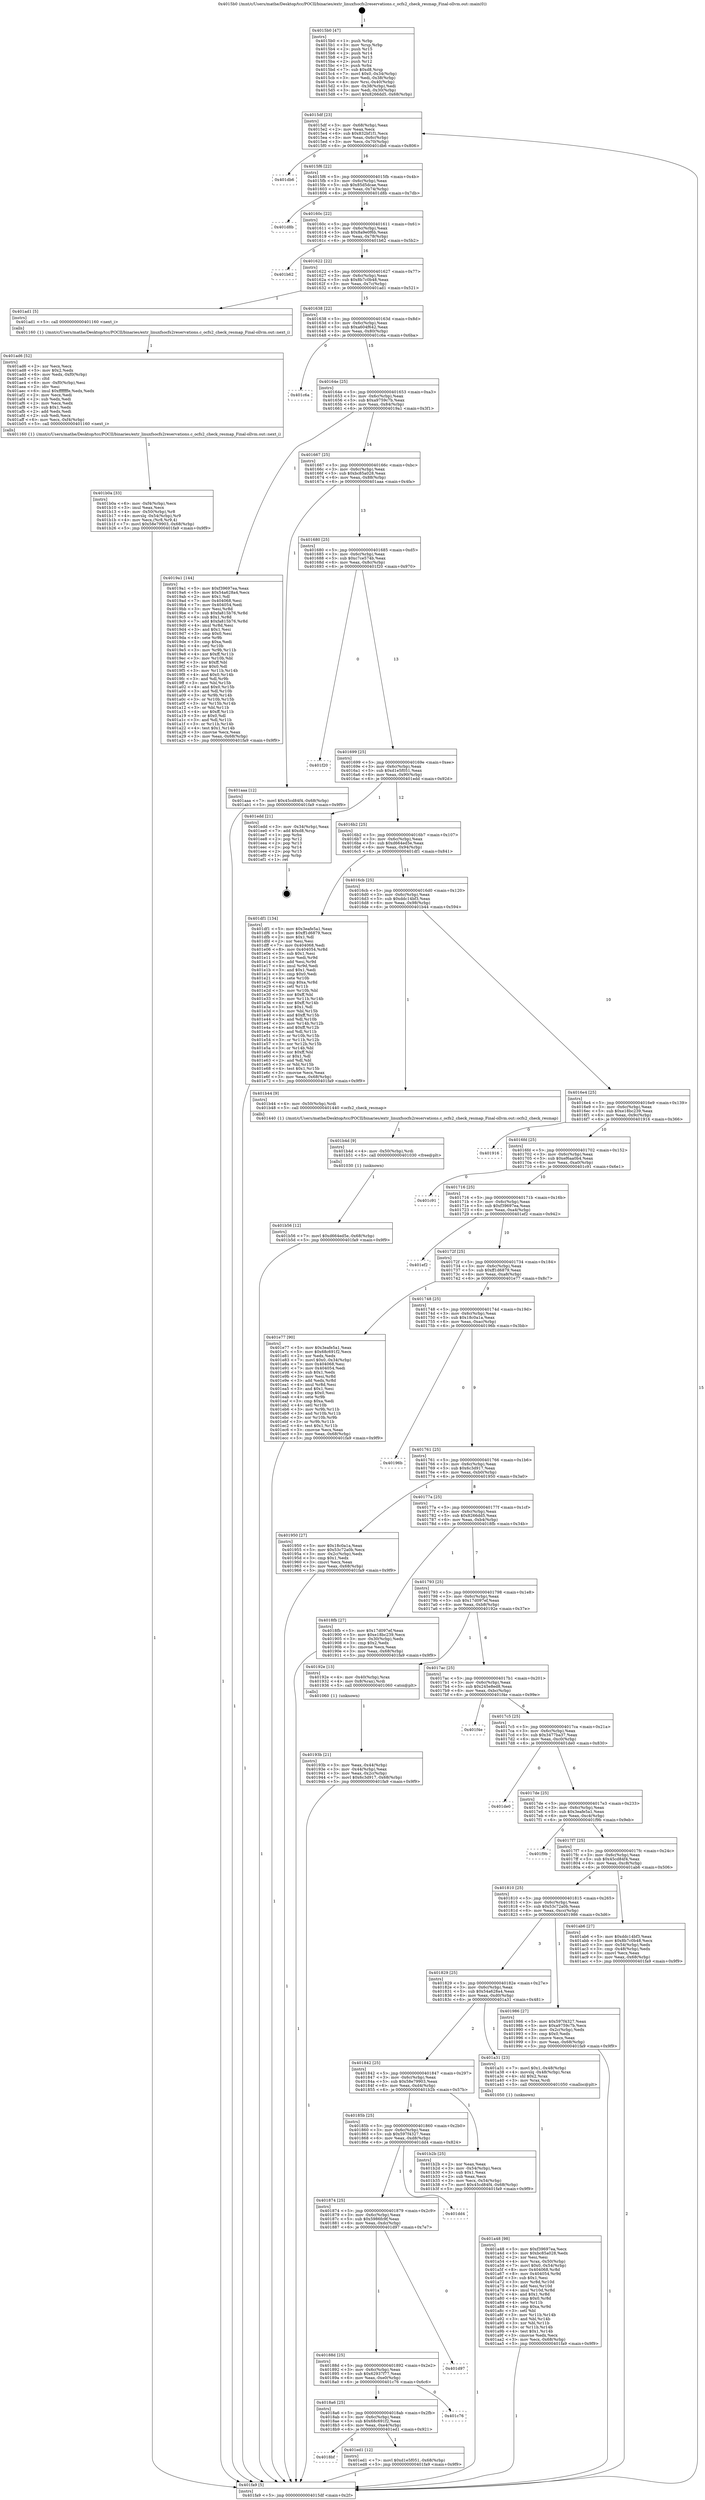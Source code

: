 digraph "0x4015b0" {
  label = "0x4015b0 (/mnt/c/Users/mathe/Desktop/tcc/POCII/binaries/extr_linuxfsocfs2reservations.c_ocfs2_check_resmap_Final-ollvm.out::main(0))"
  labelloc = "t"
  node[shape=record]

  Entry [label="",width=0.3,height=0.3,shape=circle,fillcolor=black,style=filled]
  "0x4015df" [label="{
     0x4015df [23]\l
     | [instrs]\l
     &nbsp;&nbsp;0x4015df \<+3\>: mov -0x68(%rbp),%eax\l
     &nbsp;&nbsp;0x4015e2 \<+2\>: mov %eax,%ecx\l
     &nbsp;&nbsp;0x4015e4 \<+6\>: sub $0x832bf1f1,%ecx\l
     &nbsp;&nbsp;0x4015ea \<+3\>: mov %eax,-0x6c(%rbp)\l
     &nbsp;&nbsp;0x4015ed \<+3\>: mov %ecx,-0x70(%rbp)\l
     &nbsp;&nbsp;0x4015f0 \<+6\>: je 0000000000401db6 \<main+0x806\>\l
  }"]
  "0x401db6" [label="{
     0x401db6\l
  }", style=dashed]
  "0x4015f6" [label="{
     0x4015f6 [22]\l
     | [instrs]\l
     &nbsp;&nbsp;0x4015f6 \<+5\>: jmp 00000000004015fb \<main+0x4b\>\l
     &nbsp;&nbsp;0x4015fb \<+3\>: mov -0x6c(%rbp),%eax\l
     &nbsp;&nbsp;0x4015fe \<+5\>: sub $0x85d5dcae,%eax\l
     &nbsp;&nbsp;0x401603 \<+3\>: mov %eax,-0x74(%rbp)\l
     &nbsp;&nbsp;0x401606 \<+6\>: je 0000000000401d8b \<main+0x7db\>\l
  }"]
  Exit [label="",width=0.3,height=0.3,shape=circle,fillcolor=black,style=filled,peripheries=2]
  "0x401d8b" [label="{
     0x401d8b\l
  }", style=dashed]
  "0x40160c" [label="{
     0x40160c [22]\l
     | [instrs]\l
     &nbsp;&nbsp;0x40160c \<+5\>: jmp 0000000000401611 \<main+0x61\>\l
     &nbsp;&nbsp;0x401611 \<+3\>: mov -0x6c(%rbp),%eax\l
     &nbsp;&nbsp;0x401614 \<+5\>: sub $0x8a9e0f6b,%eax\l
     &nbsp;&nbsp;0x401619 \<+3\>: mov %eax,-0x78(%rbp)\l
     &nbsp;&nbsp;0x40161c \<+6\>: je 0000000000401b62 \<main+0x5b2\>\l
  }"]
  "0x4018bf" [label="{
     0x4018bf\l
  }", style=dashed]
  "0x401b62" [label="{
     0x401b62\l
  }", style=dashed]
  "0x401622" [label="{
     0x401622 [22]\l
     | [instrs]\l
     &nbsp;&nbsp;0x401622 \<+5\>: jmp 0000000000401627 \<main+0x77\>\l
     &nbsp;&nbsp;0x401627 \<+3\>: mov -0x6c(%rbp),%eax\l
     &nbsp;&nbsp;0x40162a \<+5\>: sub $0x8b7c0b48,%eax\l
     &nbsp;&nbsp;0x40162f \<+3\>: mov %eax,-0x7c(%rbp)\l
     &nbsp;&nbsp;0x401632 \<+6\>: je 0000000000401ad1 \<main+0x521\>\l
  }"]
  "0x401ed1" [label="{
     0x401ed1 [12]\l
     | [instrs]\l
     &nbsp;&nbsp;0x401ed1 \<+7\>: movl $0xd1e5f051,-0x68(%rbp)\l
     &nbsp;&nbsp;0x401ed8 \<+5\>: jmp 0000000000401fa9 \<main+0x9f9\>\l
  }"]
  "0x401ad1" [label="{
     0x401ad1 [5]\l
     | [instrs]\l
     &nbsp;&nbsp;0x401ad1 \<+5\>: call 0000000000401160 \<next_i\>\l
     | [calls]\l
     &nbsp;&nbsp;0x401160 \{1\} (/mnt/c/Users/mathe/Desktop/tcc/POCII/binaries/extr_linuxfsocfs2reservations.c_ocfs2_check_resmap_Final-ollvm.out::next_i)\l
  }"]
  "0x401638" [label="{
     0x401638 [22]\l
     | [instrs]\l
     &nbsp;&nbsp;0x401638 \<+5\>: jmp 000000000040163d \<main+0x8d\>\l
     &nbsp;&nbsp;0x40163d \<+3\>: mov -0x6c(%rbp),%eax\l
     &nbsp;&nbsp;0x401640 \<+5\>: sub $0xa604f642,%eax\l
     &nbsp;&nbsp;0x401645 \<+3\>: mov %eax,-0x80(%rbp)\l
     &nbsp;&nbsp;0x401648 \<+6\>: je 0000000000401c6a \<main+0x6ba\>\l
  }"]
  "0x4018a6" [label="{
     0x4018a6 [25]\l
     | [instrs]\l
     &nbsp;&nbsp;0x4018a6 \<+5\>: jmp 00000000004018ab \<main+0x2fb\>\l
     &nbsp;&nbsp;0x4018ab \<+3\>: mov -0x6c(%rbp),%eax\l
     &nbsp;&nbsp;0x4018ae \<+5\>: sub $0x68c691f2,%eax\l
     &nbsp;&nbsp;0x4018b3 \<+6\>: mov %eax,-0xe4(%rbp)\l
     &nbsp;&nbsp;0x4018b9 \<+6\>: je 0000000000401ed1 \<main+0x921\>\l
  }"]
  "0x401c6a" [label="{
     0x401c6a\l
  }", style=dashed]
  "0x40164e" [label="{
     0x40164e [25]\l
     | [instrs]\l
     &nbsp;&nbsp;0x40164e \<+5\>: jmp 0000000000401653 \<main+0xa3\>\l
     &nbsp;&nbsp;0x401653 \<+3\>: mov -0x6c(%rbp),%eax\l
     &nbsp;&nbsp;0x401656 \<+5\>: sub $0xa9759c7b,%eax\l
     &nbsp;&nbsp;0x40165b \<+6\>: mov %eax,-0x84(%rbp)\l
     &nbsp;&nbsp;0x401661 \<+6\>: je 00000000004019a1 \<main+0x3f1\>\l
  }"]
  "0x401c76" [label="{
     0x401c76\l
  }", style=dashed]
  "0x4019a1" [label="{
     0x4019a1 [144]\l
     | [instrs]\l
     &nbsp;&nbsp;0x4019a1 \<+5\>: mov $0xf39697ea,%eax\l
     &nbsp;&nbsp;0x4019a6 \<+5\>: mov $0x54a628a4,%ecx\l
     &nbsp;&nbsp;0x4019ab \<+2\>: mov $0x1,%dl\l
     &nbsp;&nbsp;0x4019ad \<+7\>: mov 0x404068,%esi\l
     &nbsp;&nbsp;0x4019b4 \<+7\>: mov 0x404054,%edi\l
     &nbsp;&nbsp;0x4019bb \<+3\>: mov %esi,%r8d\l
     &nbsp;&nbsp;0x4019be \<+7\>: sub $0xfa815b76,%r8d\l
     &nbsp;&nbsp;0x4019c5 \<+4\>: sub $0x1,%r8d\l
     &nbsp;&nbsp;0x4019c9 \<+7\>: add $0xfa815b76,%r8d\l
     &nbsp;&nbsp;0x4019d0 \<+4\>: imul %r8d,%esi\l
     &nbsp;&nbsp;0x4019d4 \<+3\>: and $0x1,%esi\l
     &nbsp;&nbsp;0x4019d7 \<+3\>: cmp $0x0,%esi\l
     &nbsp;&nbsp;0x4019da \<+4\>: sete %r9b\l
     &nbsp;&nbsp;0x4019de \<+3\>: cmp $0xa,%edi\l
     &nbsp;&nbsp;0x4019e1 \<+4\>: setl %r10b\l
     &nbsp;&nbsp;0x4019e5 \<+3\>: mov %r9b,%r11b\l
     &nbsp;&nbsp;0x4019e8 \<+4\>: xor $0xff,%r11b\l
     &nbsp;&nbsp;0x4019ec \<+3\>: mov %r10b,%bl\l
     &nbsp;&nbsp;0x4019ef \<+3\>: xor $0xff,%bl\l
     &nbsp;&nbsp;0x4019f2 \<+3\>: xor $0x0,%dl\l
     &nbsp;&nbsp;0x4019f5 \<+3\>: mov %r11b,%r14b\l
     &nbsp;&nbsp;0x4019f8 \<+4\>: and $0x0,%r14b\l
     &nbsp;&nbsp;0x4019fc \<+3\>: and %dl,%r9b\l
     &nbsp;&nbsp;0x4019ff \<+3\>: mov %bl,%r15b\l
     &nbsp;&nbsp;0x401a02 \<+4\>: and $0x0,%r15b\l
     &nbsp;&nbsp;0x401a06 \<+3\>: and %dl,%r10b\l
     &nbsp;&nbsp;0x401a09 \<+3\>: or %r9b,%r14b\l
     &nbsp;&nbsp;0x401a0c \<+3\>: or %r10b,%r15b\l
     &nbsp;&nbsp;0x401a0f \<+3\>: xor %r15b,%r14b\l
     &nbsp;&nbsp;0x401a12 \<+3\>: or %bl,%r11b\l
     &nbsp;&nbsp;0x401a15 \<+4\>: xor $0xff,%r11b\l
     &nbsp;&nbsp;0x401a19 \<+3\>: or $0x0,%dl\l
     &nbsp;&nbsp;0x401a1c \<+3\>: and %dl,%r11b\l
     &nbsp;&nbsp;0x401a1f \<+3\>: or %r11b,%r14b\l
     &nbsp;&nbsp;0x401a22 \<+4\>: test $0x1,%r14b\l
     &nbsp;&nbsp;0x401a26 \<+3\>: cmovne %ecx,%eax\l
     &nbsp;&nbsp;0x401a29 \<+3\>: mov %eax,-0x68(%rbp)\l
     &nbsp;&nbsp;0x401a2c \<+5\>: jmp 0000000000401fa9 \<main+0x9f9\>\l
  }"]
  "0x401667" [label="{
     0x401667 [25]\l
     | [instrs]\l
     &nbsp;&nbsp;0x401667 \<+5\>: jmp 000000000040166c \<main+0xbc\>\l
     &nbsp;&nbsp;0x40166c \<+3\>: mov -0x6c(%rbp),%eax\l
     &nbsp;&nbsp;0x40166f \<+5\>: sub $0xbc85a028,%eax\l
     &nbsp;&nbsp;0x401674 \<+6\>: mov %eax,-0x88(%rbp)\l
     &nbsp;&nbsp;0x40167a \<+6\>: je 0000000000401aaa \<main+0x4fa\>\l
  }"]
  "0x40188d" [label="{
     0x40188d [25]\l
     | [instrs]\l
     &nbsp;&nbsp;0x40188d \<+5\>: jmp 0000000000401892 \<main+0x2e2\>\l
     &nbsp;&nbsp;0x401892 \<+3\>: mov -0x6c(%rbp),%eax\l
     &nbsp;&nbsp;0x401895 \<+5\>: sub $0x62937f77,%eax\l
     &nbsp;&nbsp;0x40189a \<+6\>: mov %eax,-0xe0(%rbp)\l
     &nbsp;&nbsp;0x4018a0 \<+6\>: je 0000000000401c76 \<main+0x6c6\>\l
  }"]
  "0x401aaa" [label="{
     0x401aaa [12]\l
     | [instrs]\l
     &nbsp;&nbsp;0x401aaa \<+7\>: movl $0x45cd84f4,-0x68(%rbp)\l
     &nbsp;&nbsp;0x401ab1 \<+5\>: jmp 0000000000401fa9 \<main+0x9f9\>\l
  }"]
  "0x401680" [label="{
     0x401680 [25]\l
     | [instrs]\l
     &nbsp;&nbsp;0x401680 \<+5\>: jmp 0000000000401685 \<main+0xd5\>\l
     &nbsp;&nbsp;0x401685 \<+3\>: mov -0x6c(%rbp),%eax\l
     &nbsp;&nbsp;0x401688 \<+5\>: sub $0xc7ce574b,%eax\l
     &nbsp;&nbsp;0x40168d \<+6\>: mov %eax,-0x8c(%rbp)\l
     &nbsp;&nbsp;0x401693 \<+6\>: je 0000000000401f20 \<main+0x970\>\l
  }"]
  "0x401d97" [label="{
     0x401d97\l
  }", style=dashed]
  "0x401f20" [label="{
     0x401f20\l
  }", style=dashed]
  "0x401699" [label="{
     0x401699 [25]\l
     | [instrs]\l
     &nbsp;&nbsp;0x401699 \<+5\>: jmp 000000000040169e \<main+0xee\>\l
     &nbsp;&nbsp;0x40169e \<+3\>: mov -0x6c(%rbp),%eax\l
     &nbsp;&nbsp;0x4016a1 \<+5\>: sub $0xd1e5f051,%eax\l
     &nbsp;&nbsp;0x4016a6 \<+6\>: mov %eax,-0x90(%rbp)\l
     &nbsp;&nbsp;0x4016ac \<+6\>: je 0000000000401edd \<main+0x92d\>\l
  }"]
  "0x401874" [label="{
     0x401874 [25]\l
     | [instrs]\l
     &nbsp;&nbsp;0x401874 \<+5\>: jmp 0000000000401879 \<main+0x2c9\>\l
     &nbsp;&nbsp;0x401879 \<+3\>: mov -0x6c(%rbp),%eax\l
     &nbsp;&nbsp;0x40187c \<+5\>: sub $0x5986fc9f,%eax\l
     &nbsp;&nbsp;0x401881 \<+6\>: mov %eax,-0xdc(%rbp)\l
     &nbsp;&nbsp;0x401887 \<+6\>: je 0000000000401d97 \<main+0x7e7\>\l
  }"]
  "0x401edd" [label="{
     0x401edd [21]\l
     | [instrs]\l
     &nbsp;&nbsp;0x401edd \<+3\>: mov -0x34(%rbp),%eax\l
     &nbsp;&nbsp;0x401ee0 \<+7\>: add $0xd8,%rsp\l
     &nbsp;&nbsp;0x401ee7 \<+1\>: pop %rbx\l
     &nbsp;&nbsp;0x401ee8 \<+2\>: pop %r12\l
     &nbsp;&nbsp;0x401eea \<+2\>: pop %r13\l
     &nbsp;&nbsp;0x401eec \<+2\>: pop %r14\l
     &nbsp;&nbsp;0x401eee \<+2\>: pop %r15\l
     &nbsp;&nbsp;0x401ef0 \<+1\>: pop %rbp\l
     &nbsp;&nbsp;0x401ef1 \<+1\>: ret\l
  }"]
  "0x4016b2" [label="{
     0x4016b2 [25]\l
     | [instrs]\l
     &nbsp;&nbsp;0x4016b2 \<+5\>: jmp 00000000004016b7 \<main+0x107\>\l
     &nbsp;&nbsp;0x4016b7 \<+3\>: mov -0x6c(%rbp),%eax\l
     &nbsp;&nbsp;0x4016ba \<+5\>: sub $0xd664ed5e,%eax\l
     &nbsp;&nbsp;0x4016bf \<+6\>: mov %eax,-0x94(%rbp)\l
     &nbsp;&nbsp;0x4016c5 \<+6\>: je 0000000000401df1 \<main+0x841\>\l
  }"]
  "0x401dd4" [label="{
     0x401dd4\l
  }", style=dashed]
  "0x401df1" [label="{
     0x401df1 [134]\l
     | [instrs]\l
     &nbsp;&nbsp;0x401df1 \<+5\>: mov $0x3eafe5a1,%eax\l
     &nbsp;&nbsp;0x401df6 \<+5\>: mov $0xff1d6879,%ecx\l
     &nbsp;&nbsp;0x401dfb \<+2\>: mov $0x1,%dl\l
     &nbsp;&nbsp;0x401dfd \<+2\>: xor %esi,%esi\l
     &nbsp;&nbsp;0x401dff \<+7\>: mov 0x404068,%edi\l
     &nbsp;&nbsp;0x401e06 \<+8\>: mov 0x404054,%r8d\l
     &nbsp;&nbsp;0x401e0e \<+3\>: sub $0x1,%esi\l
     &nbsp;&nbsp;0x401e11 \<+3\>: mov %edi,%r9d\l
     &nbsp;&nbsp;0x401e14 \<+3\>: add %esi,%r9d\l
     &nbsp;&nbsp;0x401e17 \<+4\>: imul %r9d,%edi\l
     &nbsp;&nbsp;0x401e1b \<+3\>: and $0x1,%edi\l
     &nbsp;&nbsp;0x401e1e \<+3\>: cmp $0x0,%edi\l
     &nbsp;&nbsp;0x401e21 \<+4\>: sete %r10b\l
     &nbsp;&nbsp;0x401e25 \<+4\>: cmp $0xa,%r8d\l
     &nbsp;&nbsp;0x401e29 \<+4\>: setl %r11b\l
     &nbsp;&nbsp;0x401e2d \<+3\>: mov %r10b,%bl\l
     &nbsp;&nbsp;0x401e30 \<+3\>: xor $0xff,%bl\l
     &nbsp;&nbsp;0x401e33 \<+3\>: mov %r11b,%r14b\l
     &nbsp;&nbsp;0x401e36 \<+4\>: xor $0xff,%r14b\l
     &nbsp;&nbsp;0x401e3a \<+3\>: xor $0x1,%dl\l
     &nbsp;&nbsp;0x401e3d \<+3\>: mov %bl,%r15b\l
     &nbsp;&nbsp;0x401e40 \<+4\>: and $0xff,%r15b\l
     &nbsp;&nbsp;0x401e44 \<+3\>: and %dl,%r10b\l
     &nbsp;&nbsp;0x401e47 \<+3\>: mov %r14b,%r12b\l
     &nbsp;&nbsp;0x401e4a \<+4\>: and $0xff,%r12b\l
     &nbsp;&nbsp;0x401e4e \<+3\>: and %dl,%r11b\l
     &nbsp;&nbsp;0x401e51 \<+3\>: or %r10b,%r15b\l
     &nbsp;&nbsp;0x401e54 \<+3\>: or %r11b,%r12b\l
     &nbsp;&nbsp;0x401e57 \<+3\>: xor %r12b,%r15b\l
     &nbsp;&nbsp;0x401e5a \<+3\>: or %r14b,%bl\l
     &nbsp;&nbsp;0x401e5d \<+3\>: xor $0xff,%bl\l
     &nbsp;&nbsp;0x401e60 \<+3\>: or $0x1,%dl\l
     &nbsp;&nbsp;0x401e63 \<+2\>: and %dl,%bl\l
     &nbsp;&nbsp;0x401e65 \<+3\>: or %bl,%r15b\l
     &nbsp;&nbsp;0x401e68 \<+4\>: test $0x1,%r15b\l
     &nbsp;&nbsp;0x401e6c \<+3\>: cmovne %ecx,%eax\l
     &nbsp;&nbsp;0x401e6f \<+3\>: mov %eax,-0x68(%rbp)\l
     &nbsp;&nbsp;0x401e72 \<+5\>: jmp 0000000000401fa9 \<main+0x9f9\>\l
  }"]
  "0x4016cb" [label="{
     0x4016cb [25]\l
     | [instrs]\l
     &nbsp;&nbsp;0x4016cb \<+5\>: jmp 00000000004016d0 \<main+0x120\>\l
     &nbsp;&nbsp;0x4016d0 \<+3\>: mov -0x6c(%rbp),%eax\l
     &nbsp;&nbsp;0x4016d3 \<+5\>: sub $0xddc14bf3,%eax\l
     &nbsp;&nbsp;0x4016d8 \<+6\>: mov %eax,-0x98(%rbp)\l
     &nbsp;&nbsp;0x4016de \<+6\>: je 0000000000401b44 \<main+0x594\>\l
  }"]
  "0x401b56" [label="{
     0x401b56 [12]\l
     | [instrs]\l
     &nbsp;&nbsp;0x401b56 \<+7\>: movl $0xd664ed5e,-0x68(%rbp)\l
     &nbsp;&nbsp;0x401b5d \<+5\>: jmp 0000000000401fa9 \<main+0x9f9\>\l
  }"]
  "0x401b44" [label="{
     0x401b44 [9]\l
     | [instrs]\l
     &nbsp;&nbsp;0x401b44 \<+4\>: mov -0x50(%rbp),%rdi\l
     &nbsp;&nbsp;0x401b48 \<+5\>: call 0000000000401440 \<ocfs2_check_resmap\>\l
     | [calls]\l
     &nbsp;&nbsp;0x401440 \{1\} (/mnt/c/Users/mathe/Desktop/tcc/POCII/binaries/extr_linuxfsocfs2reservations.c_ocfs2_check_resmap_Final-ollvm.out::ocfs2_check_resmap)\l
  }"]
  "0x4016e4" [label="{
     0x4016e4 [25]\l
     | [instrs]\l
     &nbsp;&nbsp;0x4016e4 \<+5\>: jmp 00000000004016e9 \<main+0x139\>\l
     &nbsp;&nbsp;0x4016e9 \<+3\>: mov -0x6c(%rbp),%eax\l
     &nbsp;&nbsp;0x4016ec \<+5\>: sub $0xe18bc239,%eax\l
     &nbsp;&nbsp;0x4016f1 \<+6\>: mov %eax,-0x9c(%rbp)\l
     &nbsp;&nbsp;0x4016f7 \<+6\>: je 0000000000401916 \<main+0x366\>\l
  }"]
  "0x401b4d" [label="{
     0x401b4d [9]\l
     | [instrs]\l
     &nbsp;&nbsp;0x401b4d \<+4\>: mov -0x50(%rbp),%rdi\l
     &nbsp;&nbsp;0x401b51 \<+5\>: call 0000000000401030 \<free@plt\>\l
     | [calls]\l
     &nbsp;&nbsp;0x401030 \{1\} (unknown)\l
  }"]
  "0x401916" [label="{
     0x401916\l
  }", style=dashed]
  "0x4016fd" [label="{
     0x4016fd [25]\l
     | [instrs]\l
     &nbsp;&nbsp;0x4016fd \<+5\>: jmp 0000000000401702 \<main+0x152\>\l
     &nbsp;&nbsp;0x401702 \<+3\>: mov -0x6c(%rbp),%eax\l
     &nbsp;&nbsp;0x401705 \<+5\>: sub $0xef6aa0b4,%eax\l
     &nbsp;&nbsp;0x40170a \<+6\>: mov %eax,-0xa0(%rbp)\l
     &nbsp;&nbsp;0x401710 \<+6\>: je 0000000000401c91 \<main+0x6e1\>\l
  }"]
  "0x40185b" [label="{
     0x40185b [25]\l
     | [instrs]\l
     &nbsp;&nbsp;0x40185b \<+5\>: jmp 0000000000401860 \<main+0x2b0\>\l
     &nbsp;&nbsp;0x401860 \<+3\>: mov -0x6c(%rbp),%eax\l
     &nbsp;&nbsp;0x401863 \<+5\>: sub $0x597f4327,%eax\l
     &nbsp;&nbsp;0x401868 \<+6\>: mov %eax,-0xd8(%rbp)\l
     &nbsp;&nbsp;0x40186e \<+6\>: je 0000000000401dd4 \<main+0x824\>\l
  }"]
  "0x401c91" [label="{
     0x401c91\l
  }", style=dashed]
  "0x401716" [label="{
     0x401716 [25]\l
     | [instrs]\l
     &nbsp;&nbsp;0x401716 \<+5\>: jmp 000000000040171b \<main+0x16b\>\l
     &nbsp;&nbsp;0x40171b \<+3\>: mov -0x6c(%rbp),%eax\l
     &nbsp;&nbsp;0x40171e \<+5\>: sub $0xf39697ea,%eax\l
     &nbsp;&nbsp;0x401723 \<+6\>: mov %eax,-0xa4(%rbp)\l
     &nbsp;&nbsp;0x401729 \<+6\>: je 0000000000401ef2 \<main+0x942\>\l
  }"]
  "0x401b2b" [label="{
     0x401b2b [25]\l
     | [instrs]\l
     &nbsp;&nbsp;0x401b2b \<+2\>: xor %eax,%eax\l
     &nbsp;&nbsp;0x401b2d \<+3\>: mov -0x54(%rbp),%ecx\l
     &nbsp;&nbsp;0x401b30 \<+3\>: sub $0x1,%eax\l
     &nbsp;&nbsp;0x401b33 \<+2\>: sub %eax,%ecx\l
     &nbsp;&nbsp;0x401b35 \<+3\>: mov %ecx,-0x54(%rbp)\l
     &nbsp;&nbsp;0x401b38 \<+7\>: movl $0x45cd84f4,-0x68(%rbp)\l
     &nbsp;&nbsp;0x401b3f \<+5\>: jmp 0000000000401fa9 \<main+0x9f9\>\l
  }"]
  "0x401ef2" [label="{
     0x401ef2\l
  }", style=dashed]
  "0x40172f" [label="{
     0x40172f [25]\l
     | [instrs]\l
     &nbsp;&nbsp;0x40172f \<+5\>: jmp 0000000000401734 \<main+0x184\>\l
     &nbsp;&nbsp;0x401734 \<+3\>: mov -0x6c(%rbp),%eax\l
     &nbsp;&nbsp;0x401737 \<+5\>: sub $0xff1d6879,%eax\l
     &nbsp;&nbsp;0x40173c \<+6\>: mov %eax,-0xa8(%rbp)\l
     &nbsp;&nbsp;0x401742 \<+6\>: je 0000000000401e77 \<main+0x8c7\>\l
  }"]
  "0x401b0a" [label="{
     0x401b0a [33]\l
     | [instrs]\l
     &nbsp;&nbsp;0x401b0a \<+6\>: mov -0xf4(%rbp),%ecx\l
     &nbsp;&nbsp;0x401b10 \<+3\>: imul %eax,%ecx\l
     &nbsp;&nbsp;0x401b13 \<+4\>: mov -0x50(%rbp),%r8\l
     &nbsp;&nbsp;0x401b17 \<+4\>: movslq -0x54(%rbp),%r9\l
     &nbsp;&nbsp;0x401b1b \<+4\>: mov %ecx,(%r8,%r9,4)\l
     &nbsp;&nbsp;0x401b1f \<+7\>: movl $0x58e79903,-0x68(%rbp)\l
     &nbsp;&nbsp;0x401b26 \<+5\>: jmp 0000000000401fa9 \<main+0x9f9\>\l
  }"]
  "0x401e77" [label="{
     0x401e77 [90]\l
     | [instrs]\l
     &nbsp;&nbsp;0x401e77 \<+5\>: mov $0x3eafe5a1,%eax\l
     &nbsp;&nbsp;0x401e7c \<+5\>: mov $0x68c691f2,%ecx\l
     &nbsp;&nbsp;0x401e81 \<+2\>: xor %edx,%edx\l
     &nbsp;&nbsp;0x401e83 \<+7\>: movl $0x0,-0x34(%rbp)\l
     &nbsp;&nbsp;0x401e8a \<+7\>: mov 0x404068,%esi\l
     &nbsp;&nbsp;0x401e91 \<+7\>: mov 0x404054,%edi\l
     &nbsp;&nbsp;0x401e98 \<+3\>: sub $0x1,%edx\l
     &nbsp;&nbsp;0x401e9b \<+3\>: mov %esi,%r8d\l
     &nbsp;&nbsp;0x401e9e \<+3\>: add %edx,%r8d\l
     &nbsp;&nbsp;0x401ea1 \<+4\>: imul %r8d,%esi\l
     &nbsp;&nbsp;0x401ea5 \<+3\>: and $0x1,%esi\l
     &nbsp;&nbsp;0x401ea8 \<+3\>: cmp $0x0,%esi\l
     &nbsp;&nbsp;0x401eab \<+4\>: sete %r9b\l
     &nbsp;&nbsp;0x401eaf \<+3\>: cmp $0xa,%edi\l
     &nbsp;&nbsp;0x401eb2 \<+4\>: setl %r10b\l
     &nbsp;&nbsp;0x401eb6 \<+3\>: mov %r9b,%r11b\l
     &nbsp;&nbsp;0x401eb9 \<+3\>: and %r10b,%r11b\l
     &nbsp;&nbsp;0x401ebc \<+3\>: xor %r10b,%r9b\l
     &nbsp;&nbsp;0x401ebf \<+3\>: or %r9b,%r11b\l
     &nbsp;&nbsp;0x401ec2 \<+4\>: test $0x1,%r11b\l
     &nbsp;&nbsp;0x401ec6 \<+3\>: cmovne %ecx,%eax\l
     &nbsp;&nbsp;0x401ec9 \<+3\>: mov %eax,-0x68(%rbp)\l
     &nbsp;&nbsp;0x401ecc \<+5\>: jmp 0000000000401fa9 \<main+0x9f9\>\l
  }"]
  "0x401748" [label="{
     0x401748 [25]\l
     | [instrs]\l
     &nbsp;&nbsp;0x401748 \<+5\>: jmp 000000000040174d \<main+0x19d\>\l
     &nbsp;&nbsp;0x40174d \<+3\>: mov -0x6c(%rbp),%eax\l
     &nbsp;&nbsp;0x401750 \<+5\>: sub $0x18c0a1a,%eax\l
     &nbsp;&nbsp;0x401755 \<+6\>: mov %eax,-0xac(%rbp)\l
     &nbsp;&nbsp;0x40175b \<+6\>: je 000000000040196b \<main+0x3bb\>\l
  }"]
  "0x401ad6" [label="{
     0x401ad6 [52]\l
     | [instrs]\l
     &nbsp;&nbsp;0x401ad6 \<+2\>: xor %ecx,%ecx\l
     &nbsp;&nbsp;0x401ad8 \<+5\>: mov $0x2,%edx\l
     &nbsp;&nbsp;0x401add \<+6\>: mov %edx,-0xf0(%rbp)\l
     &nbsp;&nbsp;0x401ae3 \<+1\>: cltd\l
     &nbsp;&nbsp;0x401ae4 \<+6\>: mov -0xf0(%rbp),%esi\l
     &nbsp;&nbsp;0x401aea \<+2\>: idiv %esi\l
     &nbsp;&nbsp;0x401aec \<+6\>: imul $0xfffffffe,%edx,%edx\l
     &nbsp;&nbsp;0x401af2 \<+2\>: mov %ecx,%edi\l
     &nbsp;&nbsp;0x401af4 \<+2\>: sub %edx,%edi\l
     &nbsp;&nbsp;0x401af6 \<+2\>: mov %ecx,%edx\l
     &nbsp;&nbsp;0x401af8 \<+3\>: sub $0x1,%edx\l
     &nbsp;&nbsp;0x401afb \<+2\>: add %edx,%edi\l
     &nbsp;&nbsp;0x401afd \<+2\>: sub %edi,%ecx\l
     &nbsp;&nbsp;0x401aff \<+6\>: mov %ecx,-0xf4(%rbp)\l
     &nbsp;&nbsp;0x401b05 \<+5\>: call 0000000000401160 \<next_i\>\l
     | [calls]\l
     &nbsp;&nbsp;0x401160 \{1\} (/mnt/c/Users/mathe/Desktop/tcc/POCII/binaries/extr_linuxfsocfs2reservations.c_ocfs2_check_resmap_Final-ollvm.out::next_i)\l
  }"]
  "0x40196b" [label="{
     0x40196b\l
  }", style=dashed]
  "0x401761" [label="{
     0x401761 [25]\l
     | [instrs]\l
     &nbsp;&nbsp;0x401761 \<+5\>: jmp 0000000000401766 \<main+0x1b6\>\l
     &nbsp;&nbsp;0x401766 \<+3\>: mov -0x6c(%rbp),%eax\l
     &nbsp;&nbsp;0x401769 \<+5\>: sub $0x6c3d917,%eax\l
     &nbsp;&nbsp;0x40176e \<+6\>: mov %eax,-0xb0(%rbp)\l
     &nbsp;&nbsp;0x401774 \<+6\>: je 0000000000401950 \<main+0x3a0\>\l
  }"]
  "0x401a48" [label="{
     0x401a48 [98]\l
     | [instrs]\l
     &nbsp;&nbsp;0x401a48 \<+5\>: mov $0xf39697ea,%ecx\l
     &nbsp;&nbsp;0x401a4d \<+5\>: mov $0xbc85a028,%edx\l
     &nbsp;&nbsp;0x401a52 \<+2\>: xor %esi,%esi\l
     &nbsp;&nbsp;0x401a54 \<+4\>: mov %rax,-0x50(%rbp)\l
     &nbsp;&nbsp;0x401a58 \<+7\>: movl $0x0,-0x54(%rbp)\l
     &nbsp;&nbsp;0x401a5f \<+8\>: mov 0x404068,%r8d\l
     &nbsp;&nbsp;0x401a67 \<+8\>: mov 0x404054,%r9d\l
     &nbsp;&nbsp;0x401a6f \<+3\>: sub $0x1,%esi\l
     &nbsp;&nbsp;0x401a72 \<+3\>: mov %r8d,%r10d\l
     &nbsp;&nbsp;0x401a75 \<+3\>: add %esi,%r10d\l
     &nbsp;&nbsp;0x401a78 \<+4\>: imul %r10d,%r8d\l
     &nbsp;&nbsp;0x401a7c \<+4\>: and $0x1,%r8d\l
     &nbsp;&nbsp;0x401a80 \<+4\>: cmp $0x0,%r8d\l
     &nbsp;&nbsp;0x401a84 \<+4\>: sete %r11b\l
     &nbsp;&nbsp;0x401a88 \<+4\>: cmp $0xa,%r9d\l
     &nbsp;&nbsp;0x401a8c \<+3\>: setl %bl\l
     &nbsp;&nbsp;0x401a8f \<+3\>: mov %r11b,%r14b\l
     &nbsp;&nbsp;0x401a92 \<+3\>: and %bl,%r14b\l
     &nbsp;&nbsp;0x401a95 \<+3\>: xor %bl,%r11b\l
     &nbsp;&nbsp;0x401a98 \<+3\>: or %r11b,%r14b\l
     &nbsp;&nbsp;0x401a9b \<+4\>: test $0x1,%r14b\l
     &nbsp;&nbsp;0x401a9f \<+3\>: cmovne %edx,%ecx\l
     &nbsp;&nbsp;0x401aa2 \<+3\>: mov %ecx,-0x68(%rbp)\l
     &nbsp;&nbsp;0x401aa5 \<+5\>: jmp 0000000000401fa9 \<main+0x9f9\>\l
  }"]
  "0x401950" [label="{
     0x401950 [27]\l
     | [instrs]\l
     &nbsp;&nbsp;0x401950 \<+5\>: mov $0x18c0a1a,%eax\l
     &nbsp;&nbsp;0x401955 \<+5\>: mov $0x53c72a0b,%ecx\l
     &nbsp;&nbsp;0x40195a \<+3\>: mov -0x2c(%rbp),%edx\l
     &nbsp;&nbsp;0x40195d \<+3\>: cmp $0x1,%edx\l
     &nbsp;&nbsp;0x401960 \<+3\>: cmovl %ecx,%eax\l
     &nbsp;&nbsp;0x401963 \<+3\>: mov %eax,-0x68(%rbp)\l
     &nbsp;&nbsp;0x401966 \<+5\>: jmp 0000000000401fa9 \<main+0x9f9\>\l
  }"]
  "0x40177a" [label="{
     0x40177a [25]\l
     | [instrs]\l
     &nbsp;&nbsp;0x40177a \<+5\>: jmp 000000000040177f \<main+0x1cf\>\l
     &nbsp;&nbsp;0x40177f \<+3\>: mov -0x6c(%rbp),%eax\l
     &nbsp;&nbsp;0x401782 \<+5\>: sub $0x8266dd5,%eax\l
     &nbsp;&nbsp;0x401787 \<+6\>: mov %eax,-0xb4(%rbp)\l
     &nbsp;&nbsp;0x40178d \<+6\>: je 00000000004018fb \<main+0x34b\>\l
  }"]
  "0x401842" [label="{
     0x401842 [25]\l
     | [instrs]\l
     &nbsp;&nbsp;0x401842 \<+5\>: jmp 0000000000401847 \<main+0x297\>\l
     &nbsp;&nbsp;0x401847 \<+3\>: mov -0x6c(%rbp),%eax\l
     &nbsp;&nbsp;0x40184a \<+5\>: sub $0x58e79903,%eax\l
     &nbsp;&nbsp;0x40184f \<+6\>: mov %eax,-0xd4(%rbp)\l
     &nbsp;&nbsp;0x401855 \<+6\>: je 0000000000401b2b \<main+0x57b\>\l
  }"]
  "0x4018fb" [label="{
     0x4018fb [27]\l
     | [instrs]\l
     &nbsp;&nbsp;0x4018fb \<+5\>: mov $0x17d097ef,%eax\l
     &nbsp;&nbsp;0x401900 \<+5\>: mov $0xe18bc239,%ecx\l
     &nbsp;&nbsp;0x401905 \<+3\>: mov -0x30(%rbp),%edx\l
     &nbsp;&nbsp;0x401908 \<+3\>: cmp $0x2,%edx\l
     &nbsp;&nbsp;0x40190b \<+3\>: cmovne %ecx,%eax\l
     &nbsp;&nbsp;0x40190e \<+3\>: mov %eax,-0x68(%rbp)\l
     &nbsp;&nbsp;0x401911 \<+5\>: jmp 0000000000401fa9 \<main+0x9f9\>\l
  }"]
  "0x401793" [label="{
     0x401793 [25]\l
     | [instrs]\l
     &nbsp;&nbsp;0x401793 \<+5\>: jmp 0000000000401798 \<main+0x1e8\>\l
     &nbsp;&nbsp;0x401798 \<+3\>: mov -0x6c(%rbp),%eax\l
     &nbsp;&nbsp;0x40179b \<+5\>: sub $0x17d097ef,%eax\l
     &nbsp;&nbsp;0x4017a0 \<+6\>: mov %eax,-0xb8(%rbp)\l
     &nbsp;&nbsp;0x4017a6 \<+6\>: je 000000000040192e \<main+0x37e\>\l
  }"]
  "0x401fa9" [label="{
     0x401fa9 [5]\l
     | [instrs]\l
     &nbsp;&nbsp;0x401fa9 \<+5\>: jmp 00000000004015df \<main+0x2f\>\l
  }"]
  "0x4015b0" [label="{
     0x4015b0 [47]\l
     | [instrs]\l
     &nbsp;&nbsp;0x4015b0 \<+1\>: push %rbp\l
     &nbsp;&nbsp;0x4015b1 \<+3\>: mov %rsp,%rbp\l
     &nbsp;&nbsp;0x4015b4 \<+2\>: push %r15\l
     &nbsp;&nbsp;0x4015b6 \<+2\>: push %r14\l
     &nbsp;&nbsp;0x4015b8 \<+2\>: push %r13\l
     &nbsp;&nbsp;0x4015ba \<+2\>: push %r12\l
     &nbsp;&nbsp;0x4015bc \<+1\>: push %rbx\l
     &nbsp;&nbsp;0x4015bd \<+7\>: sub $0xd8,%rsp\l
     &nbsp;&nbsp;0x4015c4 \<+7\>: movl $0x0,-0x34(%rbp)\l
     &nbsp;&nbsp;0x4015cb \<+3\>: mov %edi,-0x38(%rbp)\l
     &nbsp;&nbsp;0x4015ce \<+4\>: mov %rsi,-0x40(%rbp)\l
     &nbsp;&nbsp;0x4015d2 \<+3\>: mov -0x38(%rbp),%edi\l
     &nbsp;&nbsp;0x4015d5 \<+3\>: mov %edi,-0x30(%rbp)\l
     &nbsp;&nbsp;0x4015d8 \<+7\>: movl $0x8266dd5,-0x68(%rbp)\l
  }"]
  "0x401a31" [label="{
     0x401a31 [23]\l
     | [instrs]\l
     &nbsp;&nbsp;0x401a31 \<+7\>: movl $0x1,-0x48(%rbp)\l
     &nbsp;&nbsp;0x401a38 \<+4\>: movslq -0x48(%rbp),%rax\l
     &nbsp;&nbsp;0x401a3c \<+4\>: shl $0x2,%rax\l
     &nbsp;&nbsp;0x401a40 \<+3\>: mov %rax,%rdi\l
     &nbsp;&nbsp;0x401a43 \<+5\>: call 0000000000401050 \<malloc@plt\>\l
     | [calls]\l
     &nbsp;&nbsp;0x401050 \{1\} (unknown)\l
  }"]
  "0x40192e" [label="{
     0x40192e [13]\l
     | [instrs]\l
     &nbsp;&nbsp;0x40192e \<+4\>: mov -0x40(%rbp),%rax\l
     &nbsp;&nbsp;0x401932 \<+4\>: mov 0x8(%rax),%rdi\l
     &nbsp;&nbsp;0x401936 \<+5\>: call 0000000000401060 \<atoi@plt\>\l
     | [calls]\l
     &nbsp;&nbsp;0x401060 \{1\} (unknown)\l
  }"]
  "0x4017ac" [label="{
     0x4017ac [25]\l
     | [instrs]\l
     &nbsp;&nbsp;0x4017ac \<+5\>: jmp 00000000004017b1 \<main+0x201\>\l
     &nbsp;&nbsp;0x4017b1 \<+3\>: mov -0x6c(%rbp),%eax\l
     &nbsp;&nbsp;0x4017b4 \<+5\>: sub $0x245e8ed8,%eax\l
     &nbsp;&nbsp;0x4017b9 \<+6\>: mov %eax,-0xbc(%rbp)\l
     &nbsp;&nbsp;0x4017bf \<+6\>: je 0000000000401f4e \<main+0x99e\>\l
  }"]
  "0x40193b" [label="{
     0x40193b [21]\l
     | [instrs]\l
     &nbsp;&nbsp;0x40193b \<+3\>: mov %eax,-0x44(%rbp)\l
     &nbsp;&nbsp;0x40193e \<+3\>: mov -0x44(%rbp),%eax\l
     &nbsp;&nbsp;0x401941 \<+3\>: mov %eax,-0x2c(%rbp)\l
     &nbsp;&nbsp;0x401944 \<+7\>: movl $0x6c3d917,-0x68(%rbp)\l
     &nbsp;&nbsp;0x40194b \<+5\>: jmp 0000000000401fa9 \<main+0x9f9\>\l
  }"]
  "0x401829" [label="{
     0x401829 [25]\l
     | [instrs]\l
     &nbsp;&nbsp;0x401829 \<+5\>: jmp 000000000040182e \<main+0x27e\>\l
     &nbsp;&nbsp;0x40182e \<+3\>: mov -0x6c(%rbp),%eax\l
     &nbsp;&nbsp;0x401831 \<+5\>: sub $0x54a628a4,%eax\l
     &nbsp;&nbsp;0x401836 \<+6\>: mov %eax,-0xd0(%rbp)\l
     &nbsp;&nbsp;0x40183c \<+6\>: je 0000000000401a31 \<main+0x481\>\l
  }"]
  "0x401f4e" [label="{
     0x401f4e\l
  }", style=dashed]
  "0x4017c5" [label="{
     0x4017c5 [25]\l
     | [instrs]\l
     &nbsp;&nbsp;0x4017c5 \<+5\>: jmp 00000000004017ca \<main+0x21a\>\l
     &nbsp;&nbsp;0x4017ca \<+3\>: mov -0x6c(%rbp),%eax\l
     &nbsp;&nbsp;0x4017cd \<+5\>: sub $0x3477ba37,%eax\l
     &nbsp;&nbsp;0x4017d2 \<+6\>: mov %eax,-0xc0(%rbp)\l
     &nbsp;&nbsp;0x4017d8 \<+6\>: je 0000000000401de0 \<main+0x830\>\l
  }"]
  "0x401986" [label="{
     0x401986 [27]\l
     | [instrs]\l
     &nbsp;&nbsp;0x401986 \<+5\>: mov $0x597f4327,%eax\l
     &nbsp;&nbsp;0x40198b \<+5\>: mov $0xa9759c7b,%ecx\l
     &nbsp;&nbsp;0x401990 \<+3\>: mov -0x2c(%rbp),%edx\l
     &nbsp;&nbsp;0x401993 \<+3\>: cmp $0x0,%edx\l
     &nbsp;&nbsp;0x401996 \<+3\>: cmove %ecx,%eax\l
     &nbsp;&nbsp;0x401999 \<+3\>: mov %eax,-0x68(%rbp)\l
     &nbsp;&nbsp;0x40199c \<+5\>: jmp 0000000000401fa9 \<main+0x9f9\>\l
  }"]
  "0x401de0" [label="{
     0x401de0\l
  }", style=dashed]
  "0x4017de" [label="{
     0x4017de [25]\l
     | [instrs]\l
     &nbsp;&nbsp;0x4017de \<+5\>: jmp 00000000004017e3 \<main+0x233\>\l
     &nbsp;&nbsp;0x4017e3 \<+3\>: mov -0x6c(%rbp),%eax\l
     &nbsp;&nbsp;0x4017e6 \<+5\>: sub $0x3eafe5a1,%eax\l
     &nbsp;&nbsp;0x4017eb \<+6\>: mov %eax,-0xc4(%rbp)\l
     &nbsp;&nbsp;0x4017f1 \<+6\>: je 0000000000401f9b \<main+0x9eb\>\l
  }"]
  "0x401810" [label="{
     0x401810 [25]\l
     | [instrs]\l
     &nbsp;&nbsp;0x401810 \<+5\>: jmp 0000000000401815 \<main+0x265\>\l
     &nbsp;&nbsp;0x401815 \<+3\>: mov -0x6c(%rbp),%eax\l
     &nbsp;&nbsp;0x401818 \<+5\>: sub $0x53c72a0b,%eax\l
     &nbsp;&nbsp;0x40181d \<+6\>: mov %eax,-0xcc(%rbp)\l
     &nbsp;&nbsp;0x401823 \<+6\>: je 0000000000401986 \<main+0x3d6\>\l
  }"]
  "0x401f9b" [label="{
     0x401f9b\l
  }", style=dashed]
  "0x4017f7" [label="{
     0x4017f7 [25]\l
     | [instrs]\l
     &nbsp;&nbsp;0x4017f7 \<+5\>: jmp 00000000004017fc \<main+0x24c\>\l
     &nbsp;&nbsp;0x4017fc \<+3\>: mov -0x6c(%rbp),%eax\l
     &nbsp;&nbsp;0x4017ff \<+5\>: sub $0x45cd84f4,%eax\l
     &nbsp;&nbsp;0x401804 \<+6\>: mov %eax,-0xc8(%rbp)\l
     &nbsp;&nbsp;0x40180a \<+6\>: je 0000000000401ab6 \<main+0x506\>\l
  }"]
  "0x401ab6" [label="{
     0x401ab6 [27]\l
     | [instrs]\l
     &nbsp;&nbsp;0x401ab6 \<+5\>: mov $0xddc14bf3,%eax\l
     &nbsp;&nbsp;0x401abb \<+5\>: mov $0x8b7c0b48,%ecx\l
     &nbsp;&nbsp;0x401ac0 \<+3\>: mov -0x54(%rbp),%edx\l
     &nbsp;&nbsp;0x401ac3 \<+3\>: cmp -0x48(%rbp),%edx\l
     &nbsp;&nbsp;0x401ac6 \<+3\>: cmovl %ecx,%eax\l
     &nbsp;&nbsp;0x401ac9 \<+3\>: mov %eax,-0x68(%rbp)\l
     &nbsp;&nbsp;0x401acc \<+5\>: jmp 0000000000401fa9 \<main+0x9f9\>\l
  }"]
  Entry -> "0x4015b0" [label=" 1"]
  "0x4015df" -> "0x401db6" [label=" 0"]
  "0x4015df" -> "0x4015f6" [label=" 16"]
  "0x401edd" -> Exit [label=" 1"]
  "0x4015f6" -> "0x401d8b" [label=" 0"]
  "0x4015f6" -> "0x40160c" [label=" 16"]
  "0x401ed1" -> "0x401fa9" [label=" 1"]
  "0x40160c" -> "0x401b62" [label=" 0"]
  "0x40160c" -> "0x401622" [label=" 16"]
  "0x4018a6" -> "0x4018bf" [label=" 0"]
  "0x401622" -> "0x401ad1" [label=" 1"]
  "0x401622" -> "0x401638" [label=" 15"]
  "0x4018a6" -> "0x401ed1" [label=" 1"]
  "0x401638" -> "0x401c6a" [label=" 0"]
  "0x401638" -> "0x40164e" [label=" 15"]
  "0x40188d" -> "0x4018a6" [label=" 1"]
  "0x40164e" -> "0x4019a1" [label=" 1"]
  "0x40164e" -> "0x401667" [label=" 14"]
  "0x40188d" -> "0x401c76" [label=" 0"]
  "0x401667" -> "0x401aaa" [label=" 1"]
  "0x401667" -> "0x401680" [label=" 13"]
  "0x401874" -> "0x40188d" [label=" 1"]
  "0x401680" -> "0x401f20" [label=" 0"]
  "0x401680" -> "0x401699" [label=" 13"]
  "0x401874" -> "0x401d97" [label=" 0"]
  "0x401699" -> "0x401edd" [label=" 1"]
  "0x401699" -> "0x4016b2" [label=" 12"]
  "0x40185b" -> "0x401874" [label=" 1"]
  "0x4016b2" -> "0x401df1" [label=" 1"]
  "0x4016b2" -> "0x4016cb" [label=" 11"]
  "0x40185b" -> "0x401dd4" [label=" 0"]
  "0x4016cb" -> "0x401b44" [label=" 1"]
  "0x4016cb" -> "0x4016e4" [label=" 10"]
  "0x401e77" -> "0x401fa9" [label=" 1"]
  "0x4016e4" -> "0x401916" [label=" 0"]
  "0x4016e4" -> "0x4016fd" [label=" 10"]
  "0x401df1" -> "0x401fa9" [label=" 1"]
  "0x4016fd" -> "0x401c91" [label=" 0"]
  "0x4016fd" -> "0x401716" [label=" 10"]
  "0x401b56" -> "0x401fa9" [label=" 1"]
  "0x401716" -> "0x401ef2" [label=" 0"]
  "0x401716" -> "0x40172f" [label=" 10"]
  "0x401b4d" -> "0x401b56" [label=" 1"]
  "0x40172f" -> "0x401e77" [label=" 1"]
  "0x40172f" -> "0x401748" [label=" 9"]
  "0x401b2b" -> "0x401fa9" [label=" 1"]
  "0x401748" -> "0x40196b" [label=" 0"]
  "0x401748" -> "0x401761" [label=" 9"]
  "0x401842" -> "0x40185b" [label=" 1"]
  "0x401761" -> "0x401950" [label=" 1"]
  "0x401761" -> "0x40177a" [label=" 8"]
  "0x401842" -> "0x401b2b" [label=" 1"]
  "0x40177a" -> "0x4018fb" [label=" 1"]
  "0x40177a" -> "0x401793" [label=" 7"]
  "0x4018fb" -> "0x401fa9" [label=" 1"]
  "0x4015b0" -> "0x4015df" [label=" 1"]
  "0x401fa9" -> "0x4015df" [label=" 15"]
  "0x401b44" -> "0x401b4d" [label=" 1"]
  "0x401793" -> "0x40192e" [label=" 1"]
  "0x401793" -> "0x4017ac" [label=" 6"]
  "0x40192e" -> "0x40193b" [label=" 1"]
  "0x40193b" -> "0x401fa9" [label=" 1"]
  "0x401950" -> "0x401fa9" [label=" 1"]
  "0x401b0a" -> "0x401fa9" [label=" 1"]
  "0x4017ac" -> "0x401f4e" [label=" 0"]
  "0x4017ac" -> "0x4017c5" [label=" 6"]
  "0x401ad1" -> "0x401ad6" [label=" 1"]
  "0x4017c5" -> "0x401de0" [label=" 0"]
  "0x4017c5" -> "0x4017de" [label=" 6"]
  "0x401ab6" -> "0x401fa9" [label=" 2"]
  "0x4017de" -> "0x401f9b" [label=" 0"]
  "0x4017de" -> "0x4017f7" [label=" 6"]
  "0x401a48" -> "0x401fa9" [label=" 1"]
  "0x4017f7" -> "0x401ab6" [label=" 2"]
  "0x4017f7" -> "0x401810" [label=" 4"]
  "0x401aaa" -> "0x401fa9" [label=" 1"]
  "0x401810" -> "0x401986" [label=" 1"]
  "0x401810" -> "0x401829" [label=" 3"]
  "0x401986" -> "0x401fa9" [label=" 1"]
  "0x4019a1" -> "0x401fa9" [label=" 1"]
  "0x401ad6" -> "0x401b0a" [label=" 1"]
  "0x401829" -> "0x401a31" [label=" 1"]
  "0x401829" -> "0x401842" [label=" 2"]
  "0x401a31" -> "0x401a48" [label=" 1"]
}
